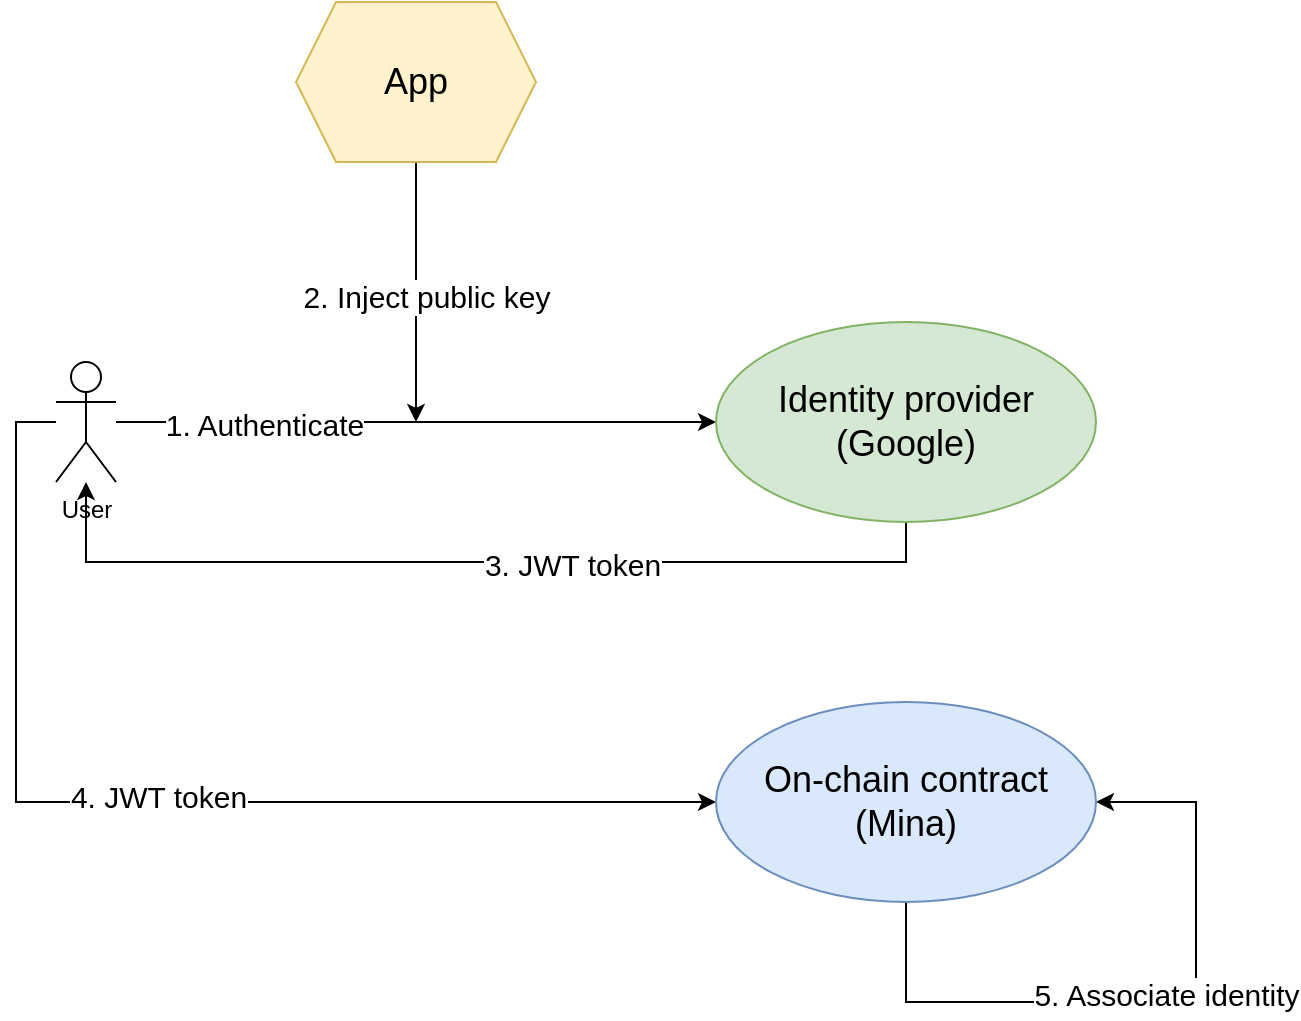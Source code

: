 <mxfile version="23.1.1" type="device">
  <diagram name="Page-1" id="6rJn6HxT9nP1GESelFK5">
    <mxGraphModel dx="1434" dy="746" grid="1" gridSize="10" guides="1" tooltips="1" connect="1" arrows="1" fold="1" page="1" pageScale="1" pageWidth="850" pageHeight="1100" math="0" shadow="0">
      <root>
        <mxCell id="0" />
        <mxCell id="1" parent="0" />
        <mxCell id="YBl5aUuOVhlVuq0WL3dP-3" style="edgeStyle=orthogonalEdgeStyle;rounded=0;orthogonalLoop=1;jettySize=auto;html=1;entryX=0;entryY=0.5;entryDx=0;entryDy=0;" edge="1" parent="1" source="YBl5aUuOVhlVuq0WL3dP-1" target="YBl5aUuOVhlVuq0WL3dP-2">
          <mxGeometry relative="1" as="geometry" />
        </mxCell>
        <mxCell id="YBl5aUuOVhlVuq0WL3dP-18" value="&lt;font style=&quot;font-size: 15px;&quot;&gt;1. Authenticate&lt;/font&gt;" style="edgeLabel;html=1;align=center;verticalAlign=middle;resizable=0;points=[];" vertex="1" connectable="0" parent="YBl5aUuOVhlVuq0WL3dP-3">
          <mxGeometry x="-0.507" y="-1" relative="1" as="geometry">
            <mxPoint as="offset" />
          </mxGeometry>
        </mxCell>
        <mxCell id="YBl5aUuOVhlVuq0WL3dP-12" style="edgeStyle=orthogonalEdgeStyle;rounded=0;orthogonalLoop=1;jettySize=auto;html=1;entryX=0;entryY=0.5;entryDx=0;entryDy=0;" edge="1" parent="1" source="YBl5aUuOVhlVuq0WL3dP-1" target="YBl5aUuOVhlVuq0WL3dP-10">
          <mxGeometry relative="1" as="geometry">
            <mxPoint x="80" y="500" as="targetPoint" />
            <mxPoint x="110" y="280" as="sourcePoint" />
            <Array as="points">
              <mxPoint x="110" y="280" />
              <mxPoint x="110" y="470" />
            </Array>
          </mxGeometry>
        </mxCell>
        <mxCell id="YBl5aUuOVhlVuq0WL3dP-15" value="&lt;font style=&quot;font-size: 15px;&quot;&gt;4. JWT token&lt;/font&gt;" style="edgeLabel;html=1;align=center;verticalAlign=middle;resizable=0;points=[];" vertex="1" connectable="0" parent="YBl5aUuOVhlVuq0WL3dP-12">
          <mxGeometry x="0.004" y="3" relative="1" as="geometry">
            <mxPoint as="offset" />
          </mxGeometry>
        </mxCell>
        <mxCell id="YBl5aUuOVhlVuq0WL3dP-1" value="User" style="shape=umlActor;verticalLabelPosition=bottom;verticalAlign=top;html=1;outlineConnect=0;" vertex="1" parent="1">
          <mxGeometry x="130" y="250" width="30" height="60" as="geometry" />
        </mxCell>
        <mxCell id="YBl5aUuOVhlVuq0WL3dP-7" style="edgeStyle=orthogonalEdgeStyle;rounded=0;orthogonalLoop=1;jettySize=auto;html=1;" edge="1" parent="1" source="YBl5aUuOVhlVuq0WL3dP-2" target="YBl5aUuOVhlVuq0WL3dP-1">
          <mxGeometry relative="1" as="geometry">
            <mxPoint x="410" y="370" as="targetPoint" />
            <Array as="points">
              <mxPoint x="555" y="350" />
              <mxPoint x="145" y="350" />
            </Array>
          </mxGeometry>
        </mxCell>
        <mxCell id="YBl5aUuOVhlVuq0WL3dP-8" value="&lt;font style=&quot;font-size: 15px;&quot;&gt;3. JWT token&lt;/font&gt;" style="edgeLabel;html=1;align=center;verticalAlign=middle;resizable=0;points=[];" vertex="1" connectable="0" parent="YBl5aUuOVhlVuq0WL3dP-7">
          <mxGeometry x="-0.204" y="1" relative="1" as="geometry">
            <mxPoint as="offset" />
          </mxGeometry>
        </mxCell>
        <mxCell id="YBl5aUuOVhlVuq0WL3dP-2" value="&lt;font style=&quot;font-size: 18px;&quot;&gt;Identity provider (Google)&lt;/font&gt;" style="ellipse;whiteSpace=wrap;html=1;fillColor=#d5e8d4;strokeColor=#82b366;" vertex="1" parent="1">
          <mxGeometry x="460" y="230" width="190" height="100" as="geometry" />
        </mxCell>
        <mxCell id="YBl5aUuOVhlVuq0WL3dP-5" style="edgeStyle=orthogonalEdgeStyle;rounded=0;orthogonalLoop=1;jettySize=auto;html=1;" edge="1" parent="1" source="YBl5aUuOVhlVuq0WL3dP-4">
          <mxGeometry relative="1" as="geometry">
            <mxPoint x="310" y="280" as="targetPoint" />
          </mxGeometry>
        </mxCell>
        <mxCell id="YBl5aUuOVhlVuq0WL3dP-6" value="&lt;font style=&quot;font-size: 15px;&quot;&gt;2. Inject public key&lt;/font&gt;" style="edgeLabel;html=1;align=center;verticalAlign=middle;resizable=0;points=[];" vertex="1" connectable="0" parent="YBl5aUuOVhlVuq0WL3dP-5">
          <mxGeometry x="0.034" y="4" relative="1" as="geometry">
            <mxPoint as="offset" />
          </mxGeometry>
        </mxCell>
        <mxCell id="YBl5aUuOVhlVuq0WL3dP-4" value="&lt;font style=&quot;font-size: 18px;&quot;&gt;App&lt;/font&gt;" style="shape=hexagon;perimeter=hexagonPerimeter2;whiteSpace=wrap;html=1;fixedSize=1;fillColor=#fff2cc;strokeColor=#d6b656;" vertex="1" parent="1">
          <mxGeometry x="250" y="70" width="120" height="80" as="geometry" />
        </mxCell>
        <mxCell id="YBl5aUuOVhlVuq0WL3dP-16" style="edgeStyle=orthogonalEdgeStyle;rounded=0;orthogonalLoop=1;jettySize=auto;html=1;entryX=1;entryY=0.5;entryDx=0;entryDy=0;" edge="1" parent="1" source="YBl5aUuOVhlVuq0WL3dP-10" target="YBl5aUuOVhlVuq0WL3dP-10">
          <mxGeometry relative="1" as="geometry">
            <mxPoint x="680" y="480" as="targetPoint" />
            <Array as="points">
              <mxPoint x="555" y="570" />
              <mxPoint x="700" y="570" />
              <mxPoint x="700" y="470" />
            </Array>
          </mxGeometry>
        </mxCell>
        <mxCell id="YBl5aUuOVhlVuq0WL3dP-17" value="&lt;font style=&quot;font-size: 15px;&quot;&gt;5. Associate identity&lt;/font&gt;" style="edgeLabel;html=1;align=center;verticalAlign=middle;resizable=0;points=[];" vertex="1" connectable="0" parent="YBl5aUuOVhlVuq0WL3dP-16">
          <mxGeometry x="0.04" y="4" relative="1" as="geometry">
            <mxPoint as="offset" />
          </mxGeometry>
        </mxCell>
        <mxCell id="YBl5aUuOVhlVuq0WL3dP-10" value="&lt;font style=&quot;font-size: 18px;&quot;&gt;On-chain contract (Mina)&lt;/font&gt;" style="ellipse;whiteSpace=wrap;html=1;fillColor=#dae8fc;strokeColor=#6c8ebf;" vertex="1" parent="1">
          <mxGeometry x="460" y="420" width="190" height="100" as="geometry" />
        </mxCell>
      </root>
    </mxGraphModel>
  </diagram>
</mxfile>
